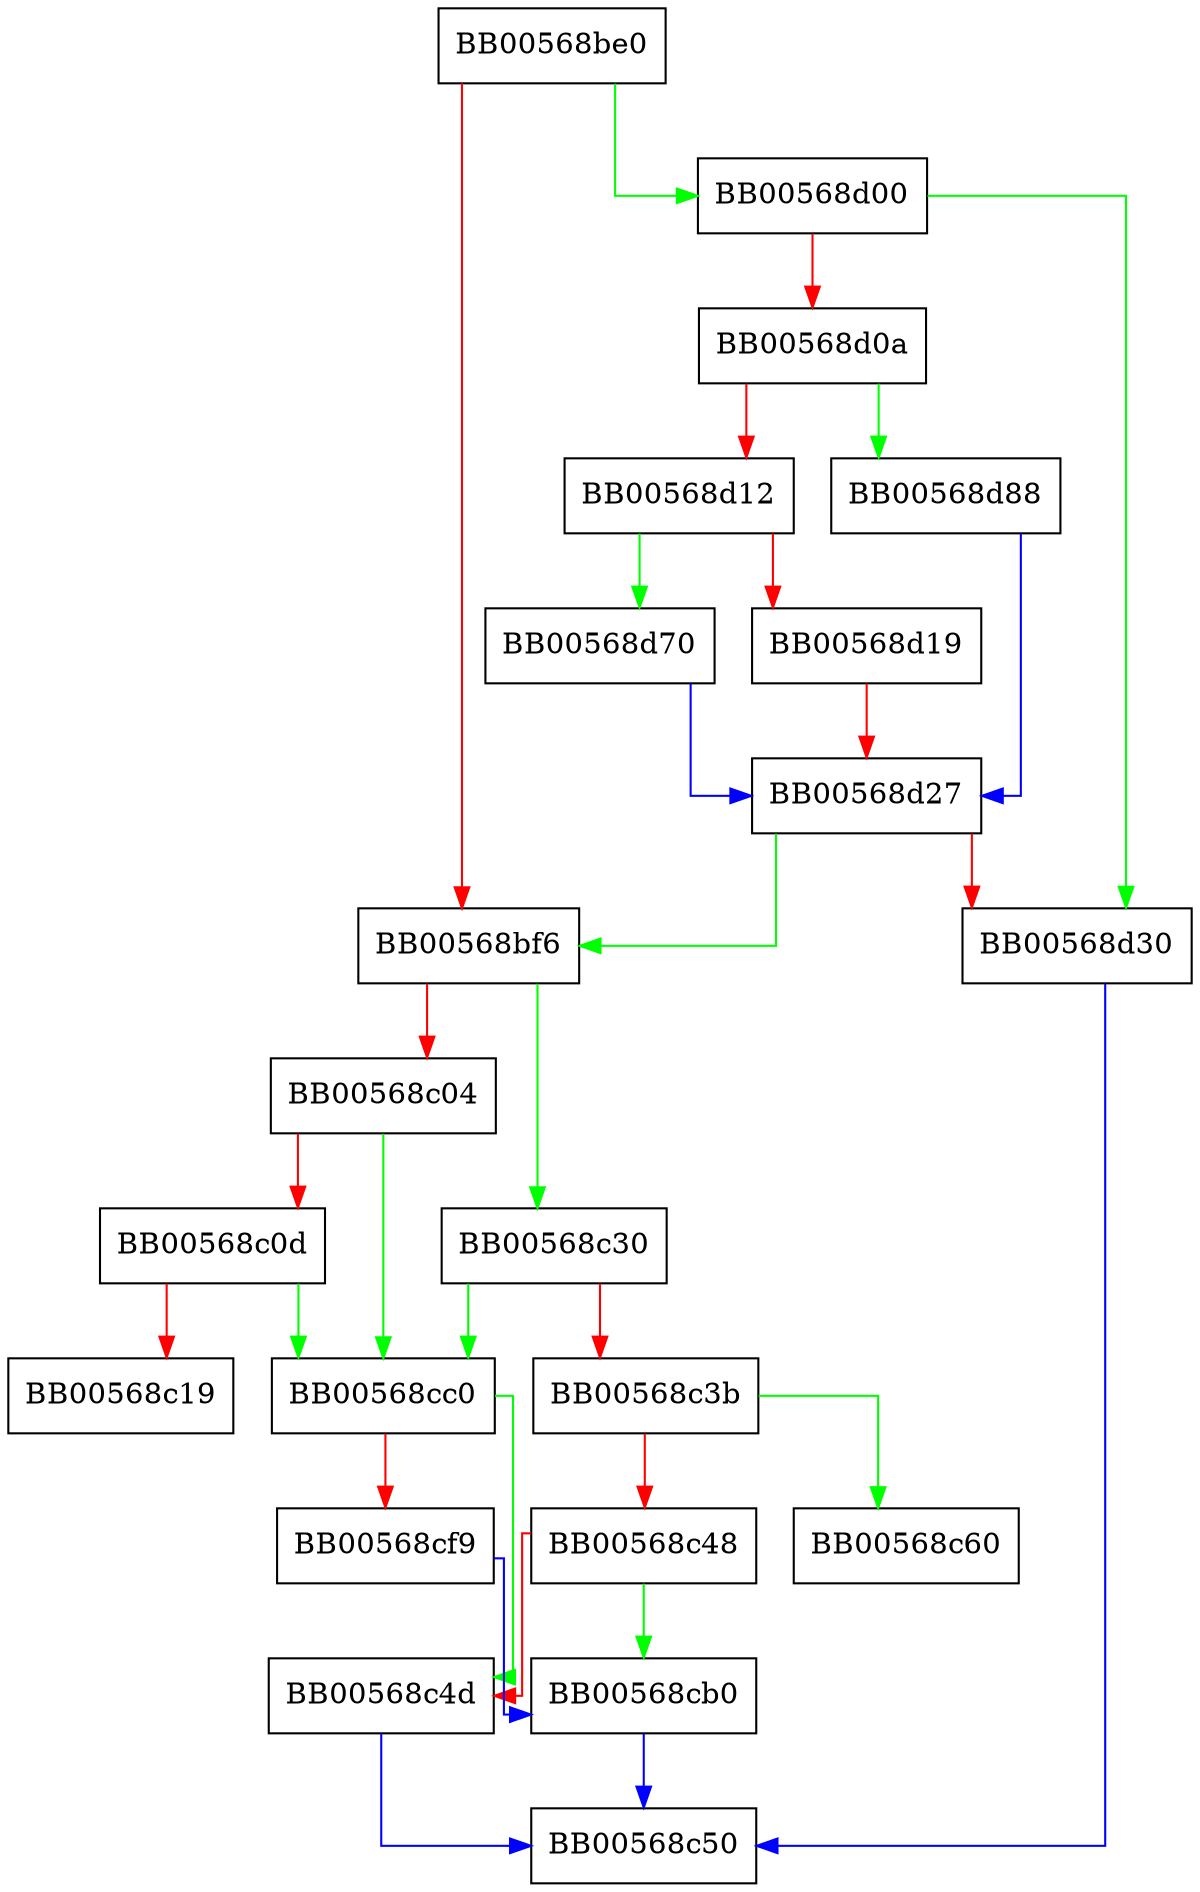 digraph CMS_dataInit {
  node [shape="box"];
  graph [splines=ortho];
  BB00568be0 -> BB00568d00 [color="green"];
  BB00568be0 -> BB00568bf6 [color="red"];
  BB00568bf6 -> BB00568c30 [color="green"];
  BB00568bf6 -> BB00568c04 [color="red"];
  BB00568c04 -> BB00568cc0 [color="green"];
  BB00568c04 -> BB00568c0d [color="red"];
  BB00568c0d -> BB00568cc0 [color="green"];
  BB00568c0d -> BB00568c19 [color="red"];
  BB00568c30 -> BB00568cc0 [color="green"];
  BB00568c30 -> BB00568c3b [color="red"];
  BB00568c3b -> BB00568c60 [color="green"];
  BB00568c3b -> BB00568c48 [color="red"];
  BB00568c48 -> BB00568cb0 [color="green"];
  BB00568c48 -> BB00568c4d [color="red"];
  BB00568c4d -> BB00568c50 [color="blue"];
  BB00568cb0 -> BB00568c50 [color="blue"];
  BB00568cc0 -> BB00568c4d [color="green"];
  BB00568cc0 -> BB00568cf9 [color="red"];
  BB00568cf9 -> BB00568cb0 [color="blue"];
  BB00568d00 -> BB00568d30 [color="green"];
  BB00568d00 -> BB00568d0a [color="red"];
  BB00568d0a -> BB00568d88 [color="green"];
  BB00568d0a -> BB00568d12 [color="red"];
  BB00568d12 -> BB00568d70 [color="green"];
  BB00568d12 -> BB00568d19 [color="red"];
  BB00568d19 -> BB00568d27 [color="red"];
  BB00568d27 -> BB00568bf6 [color="green"];
  BB00568d27 -> BB00568d30 [color="red"];
  BB00568d30 -> BB00568c50 [color="blue"];
  BB00568d70 -> BB00568d27 [color="blue"];
  BB00568d88 -> BB00568d27 [color="blue"];
}